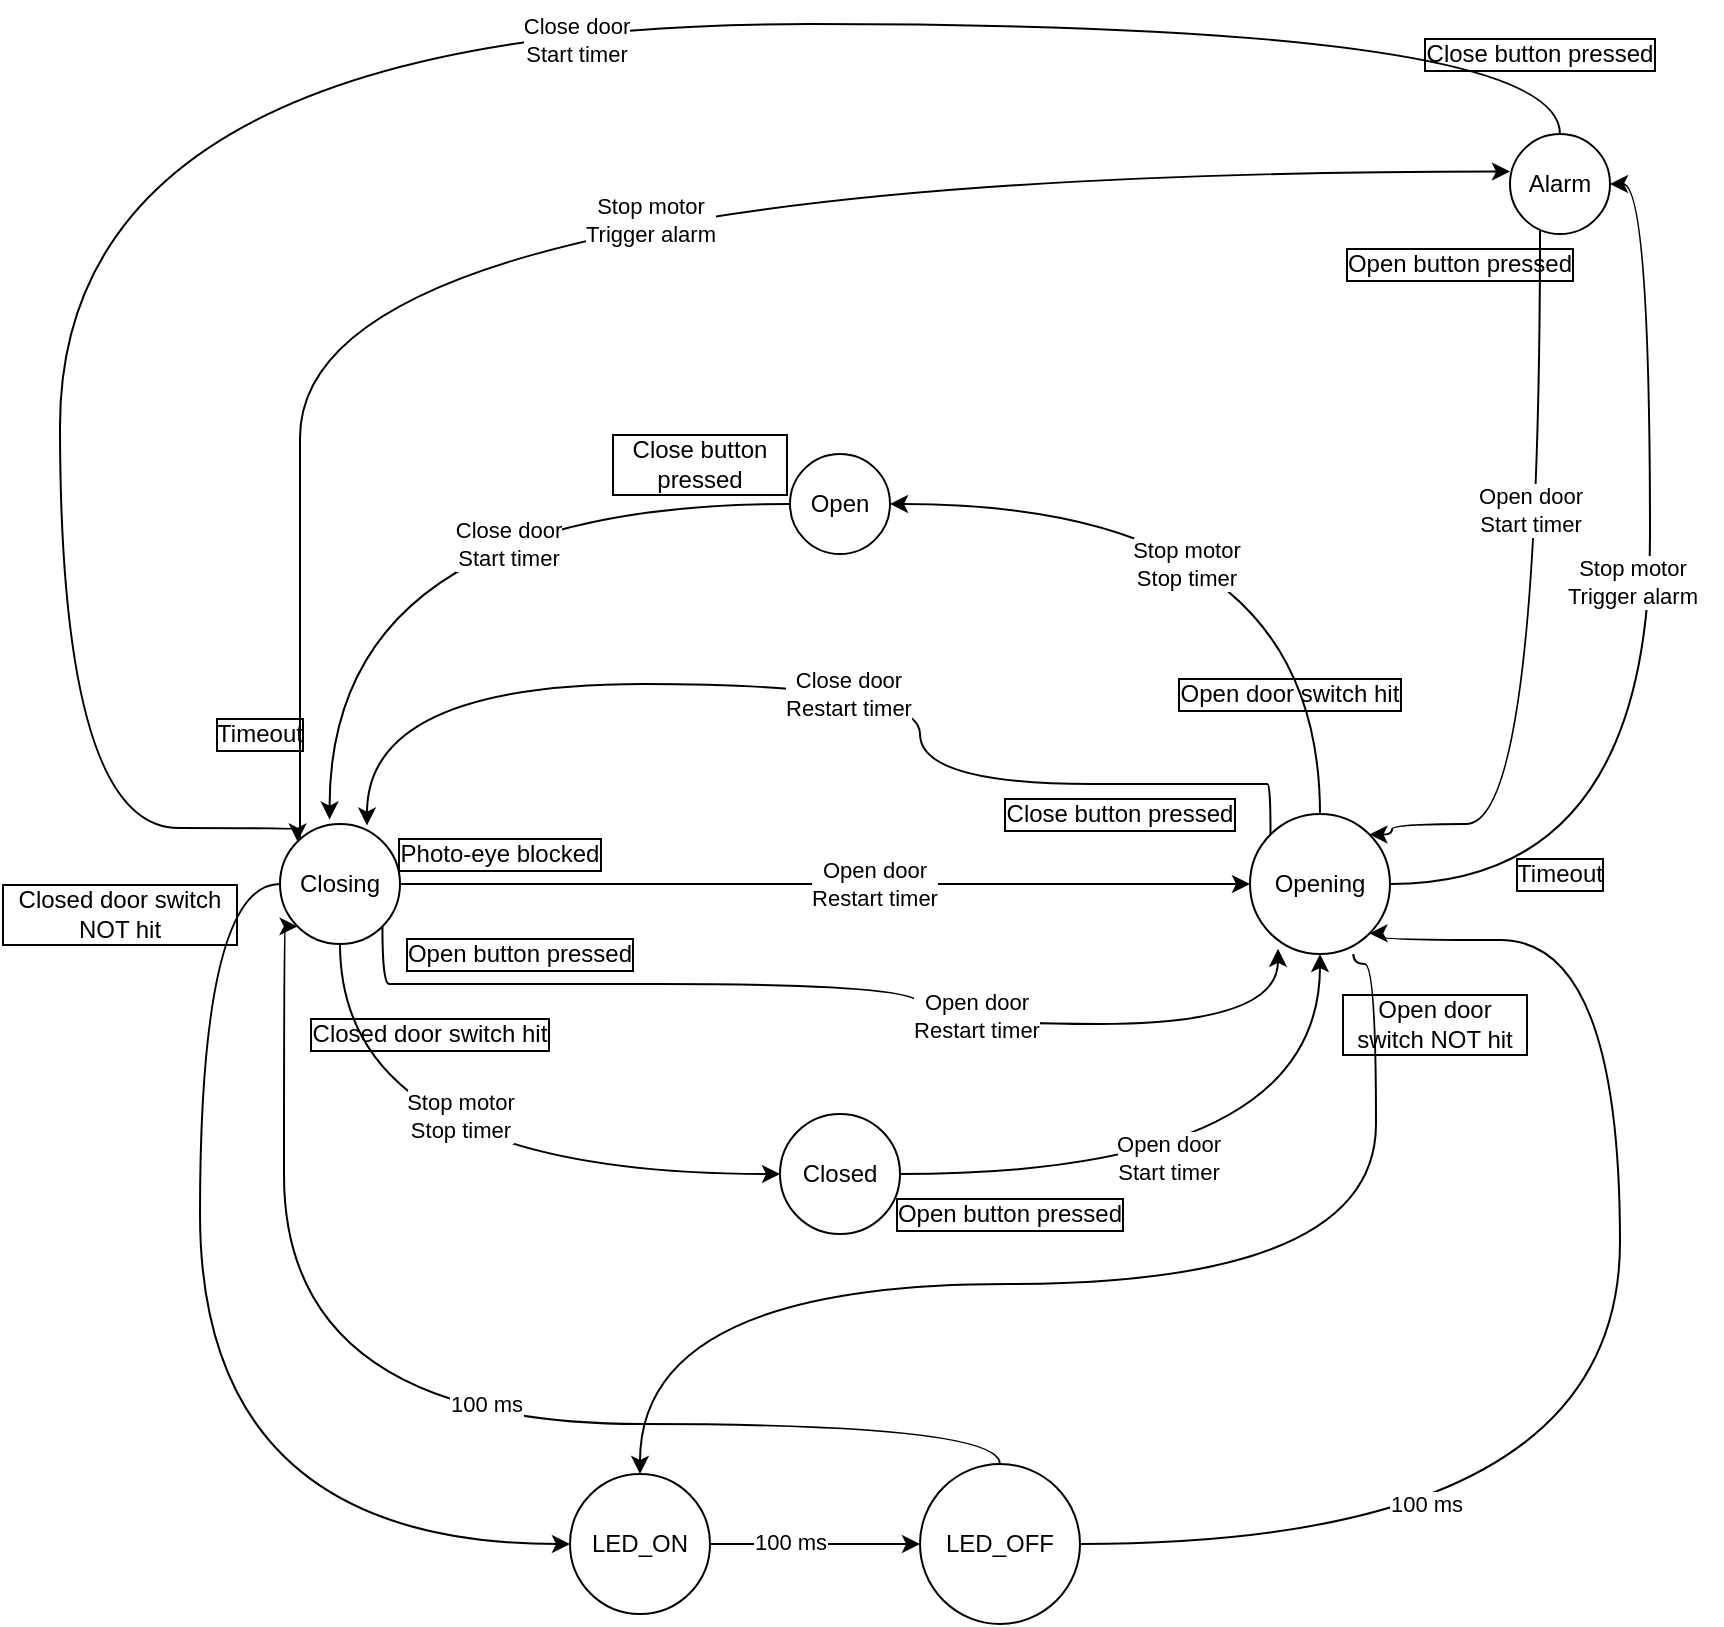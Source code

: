 <mxfile version="20.6.2" type="device"><diagram id="C5RBs43oDa-KdzZeNtuy" name="Page-1"><mxGraphModel dx="1730" dy="1730" grid="1" gridSize="10" guides="1" tooltips="1" connect="1" arrows="1" fold="1" page="1" pageScale="1" pageWidth="827" pageHeight="1169" math="0" shadow="0"><root><mxCell id="WIyWlLk6GJQsqaUBKTNV-0"/><mxCell id="WIyWlLk6GJQsqaUBKTNV-1" parent="WIyWlLk6GJQsqaUBKTNV-0"/><mxCell id="VJo2AUDcr9T1o05i5TyA-7" style="edgeStyle=orthogonalEdgeStyle;curved=1;rounded=0;orthogonalLoop=1;jettySize=auto;html=1;entryX=0.413;entryY=-0.037;entryDx=0;entryDy=0;entryPerimeter=0;" parent="WIyWlLk6GJQsqaUBKTNV-1" source="VJo2AUDcr9T1o05i5TyA-1" target="VJo2AUDcr9T1o05i5TyA-2" edge="1"><mxGeometry relative="1" as="geometry"/></mxCell><mxCell id="8QXPTsqEDjwsBTx2nN1L-10" value="Close door&lt;br&gt;Start timer" style="edgeLabel;html=1;align=center;verticalAlign=middle;resizable=0;points=[];" parent="VJo2AUDcr9T1o05i5TyA-7" vertex="1" connectable="0"><mxGeometry x="-0.13" y="6" width="80" height="40" relative="1" as="geometry"><mxPoint x="-12" y="-6" as="offset"/></mxGeometry></mxCell><mxCell id="VJo2AUDcr9T1o05i5TyA-1" value="Open" style="ellipse;whiteSpace=wrap;html=1;aspect=fixed;" parent="WIyWlLk6GJQsqaUBKTNV-1" vertex="1"><mxGeometry x="275" y="215" width="50" height="50" as="geometry"/></mxCell><mxCell id="VJo2AUDcr9T1o05i5TyA-8" style="edgeStyle=orthogonalEdgeStyle;curved=1;rounded=0;orthogonalLoop=1;jettySize=auto;html=1;entryX=0;entryY=0.5;entryDx=0;entryDy=0;exitX=0.5;exitY=1;exitDx=0;exitDy=0;" parent="WIyWlLk6GJQsqaUBKTNV-1" source="VJo2AUDcr9T1o05i5TyA-2" target="VJo2AUDcr9T1o05i5TyA-3" edge="1"><mxGeometry relative="1" as="geometry"/></mxCell><mxCell id="8QXPTsqEDjwsBTx2nN1L-8" value="Stop motor&lt;br&gt;Stop timer" style="edgeLabel;html=1;align=center;verticalAlign=middle;resizable=0;points=[];" parent="VJo2AUDcr9T1o05i5TyA-8" vertex="1" connectable="0"><mxGeometry x="-0.435" y="22" width="80" height="40" relative="1" as="geometry"><mxPoint x="-2" y="-29" as="offset"/></mxGeometry></mxCell><mxCell id="8QXPTsqEDjwsBTx2nN1L-3" style="edgeStyle=orthogonalEdgeStyle;curved=1;rounded=0;orthogonalLoop=1;jettySize=auto;html=1;entryX=0;entryY=0.375;entryDx=0;entryDy=0;entryPerimeter=0;" parent="WIyWlLk6GJQsqaUBKTNV-1" source="VJo2AUDcr9T1o05i5TyA-2" target="8QXPTsqEDjwsBTx2nN1L-0" edge="1"><mxGeometry relative="1" as="geometry"><Array as="points"><mxPoint x="30" y="340"/><mxPoint x="30" y="120"/></Array></mxGeometry></mxCell><mxCell id="8QXPTsqEDjwsBTx2nN1L-5" value="Stop motor&lt;br&gt;Trigger alarm" style="edgeLabel;html=1;align=center;verticalAlign=middle;resizable=0;points=[];" parent="8QXPTsqEDjwsBTx2nN1L-3" vertex="1" connectable="0"><mxGeometry x="0.083" y="-24" width="90" height="40" relative="1" as="geometry"><mxPoint x="-45" y="-20" as="offset"/></mxGeometry></mxCell><mxCell id="8QXPTsqEDjwsBTx2nN1L-4" style="edgeStyle=orthogonalEdgeStyle;curved=1;rounded=0;orthogonalLoop=1;jettySize=auto;html=1;entryX=0;entryY=0.5;entryDx=0;entryDy=0;" parent="WIyWlLk6GJQsqaUBKTNV-1" source="VJo2AUDcr9T1o05i5TyA-2" target="VJo2AUDcr9T1o05i5TyA-4" edge="1"><mxGeometry relative="1" as="geometry"/></mxCell><mxCell id="8QXPTsqEDjwsBTx2nN1L-11" value="Open door&lt;br&gt;Restart timer" style="edgeLabel;html=1;align=center;verticalAlign=middle;resizable=0;points=[];" parent="8QXPTsqEDjwsBTx2nN1L-4" vertex="1" connectable="0"><mxGeometry x="-0.049" width="90" height="40" relative="1" as="geometry"><mxPoint x="-10" y="-20" as="offset"/></mxGeometry></mxCell><mxCell id="8QXPTsqEDjwsBTx2nN1L-26" style="edgeStyle=orthogonalEdgeStyle;curved=1;rounded=0;orthogonalLoop=1;jettySize=auto;html=1;entryX=0;entryY=0.5;entryDx=0;entryDy=0;" parent="WIyWlLk6GJQsqaUBKTNV-1" source="VJo2AUDcr9T1o05i5TyA-2" target="8QXPTsqEDjwsBTx2nN1L-23" edge="1"><mxGeometry relative="1" as="geometry"><Array as="points"><mxPoint x="-20" y="430"/><mxPoint x="-20" y="760"/></Array></mxGeometry></mxCell><mxCell id="TOwQSqTCi4O5TQMscIi1-3" style="edgeStyle=orthogonalEdgeStyle;curved=1;rounded=0;orthogonalLoop=1;jettySize=auto;html=1;exitX=1;exitY=1;exitDx=0;exitDy=0;entryX=0.2;entryY=0.963;entryDx=0;entryDy=0;entryPerimeter=0;" parent="WIyWlLk6GJQsqaUBKTNV-1" source="VJo2AUDcr9T1o05i5TyA-2" target="VJo2AUDcr9T1o05i5TyA-4" edge="1"><mxGeometry relative="1" as="geometry"><Array as="points"><mxPoint x="78" y="480"/><mxPoint x="340" y="480"/><mxPoint x="340" y="500"/><mxPoint x="516" y="500"/></Array></mxGeometry></mxCell><mxCell id="TOwQSqTCi4O5TQMscIi1-6" value="Open door&lt;br&gt;Restart timer" style="edgeLabel;html=1;align=center;verticalAlign=middle;resizable=0;points=[];" parent="TOwQSqTCi4O5TQMscIi1-3" vertex="1" connectable="0"><mxGeometry x="0.294" y="4" width="90" height="40" relative="1" as="geometry"><mxPoint x="-45" y="-20" as="offset"/></mxGeometry></mxCell><mxCell id="VJo2AUDcr9T1o05i5TyA-2" value="Closing" style="ellipse;whiteSpace=wrap;html=1;aspect=fixed;" parent="WIyWlLk6GJQsqaUBKTNV-1" vertex="1"><mxGeometry x="20" y="400" width="60" height="60" as="geometry"/></mxCell><mxCell id="VJo2AUDcr9T1o05i5TyA-5" style="edgeStyle=orthogonalEdgeStyle;rounded=0;orthogonalLoop=1;jettySize=auto;html=1;entryX=0.5;entryY=1;entryDx=0;entryDy=0;curved=1;" parent="WIyWlLk6GJQsqaUBKTNV-1" source="VJo2AUDcr9T1o05i5TyA-3" target="VJo2AUDcr9T1o05i5TyA-4" edge="1"><mxGeometry relative="1" as="geometry"/></mxCell><mxCell id="8QXPTsqEDjwsBTx2nN1L-9" value="Open door&lt;br&gt;Start timer" style="edgeLabel;html=1;align=center;verticalAlign=middle;resizable=0;points=[];" parent="VJo2AUDcr9T1o05i5TyA-5" vertex="1" connectable="0"><mxGeometry x="-0.167" y="8" width="80" height="40" relative="1" as="geometry"><mxPoint x="-40" y="-20" as="offset"/></mxGeometry></mxCell><mxCell id="VJo2AUDcr9T1o05i5TyA-3" value="Closed" style="ellipse;whiteSpace=wrap;html=1;aspect=fixed;" parent="WIyWlLk6GJQsqaUBKTNV-1" vertex="1"><mxGeometry x="270" y="545" width="60" height="60" as="geometry"/></mxCell><mxCell id="VJo2AUDcr9T1o05i5TyA-6" style="edgeStyle=orthogonalEdgeStyle;curved=1;rounded=0;orthogonalLoop=1;jettySize=auto;html=1;entryX=1;entryY=0.5;entryDx=0;entryDy=0;exitX=0.5;exitY=0;exitDx=0;exitDy=0;" parent="WIyWlLk6GJQsqaUBKTNV-1" source="VJo2AUDcr9T1o05i5TyA-4" target="VJo2AUDcr9T1o05i5TyA-1" edge="1"><mxGeometry relative="1" as="geometry"/></mxCell><mxCell id="8QXPTsqEDjwsBTx2nN1L-7" value="Stop motor&lt;br&gt;Stop timer" style="edgeLabel;html=1;align=center;verticalAlign=middle;resizable=0;points=[];" parent="VJo2AUDcr9T1o05i5TyA-6" vertex="1" connectable="0"><mxGeometry x="0.2" y="11" width="80" height="40" relative="1" as="geometry"><mxPoint x="-40" y="-1" as="offset"/></mxGeometry></mxCell><mxCell id="8QXPTsqEDjwsBTx2nN1L-1" style="edgeStyle=orthogonalEdgeStyle;rounded=0;orthogonalLoop=1;jettySize=auto;html=1;entryX=1;entryY=0.5;entryDx=0;entryDy=0;curved=1;startArrow=none;exitX=1;exitY=0.5;exitDx=0;exitDy=0;" parent="WIyWlLk6GJQsqaUBKTNV-1" source="VJo2AUDcr9T1o05i5TyA-4" target="8QXPTsqEDjwsBTx2nN1L-0" edge="1"><mxGeometry relative="1" as="geometry"><Array as="points"/></mxGeometry></mxCell><mxCell id="8QXPTsqEDjwsBTx2nN1L-6" value="Stop motor&lt;br&gt;Trigger alarm" style="edgeLabel;html=1;align=center;verticalAlign=middle;resizable=0;points=[];" parent="8QXPTsqEDjwsBTx2nN1L-1" vertex="1" connectable="0"><mxGeometry x="0.124" y="9" width="90" height="40" relative="1" as="geometry"><mxPoint x="-45" y="-20" as="offset"/></mxGeometry></mxCell><mxCell id="8QXPTsqEDjwsBTx2nN1L-32" style="edgeStyle=orthogonalEdgeStyle;curved=1;rounded=0;orthogonalLoop=1;jettySize=auto;html=1;exitX=0.738;exitY=1;exitDx=0;exitDy=0;entryX=0.5;entryY=0;entryDx=0;entryDy=0;exitPerimeter=0;" parent="WIyWlLk6GJQsqaUBKTNV-1" source="VJo2AUDcr9T1o05i5TyA-4" target="8QXPTsqEDjwsBTx2nN1L-23" edge="1"><mxGeometry relative="1" as="geometry"><Array as="points"><mxPoint x="568" y="470"/><mxPoint x="568" y="630"/><mxPoint x="200" y="630"/></Array></mxGeometry></mxCell><mxCell id="TOwQSqTCi4O5TQMscIi1-0" style="edgeStyle=orthogonalEdgeStyle;rounded=0;orthogonalLoop=1;jettySize=auto;html=1;exitX=0;exitY=0;exitDx=0;exitDy=0;entryX=0.725;entryY=0.013;entryDx=0;entryDy=0;entryPerimeter=0;curved=1;" parent="WIyWlLk6GJQsqaUBKTNV-1" source="VJo2AUDcr9T1o05i5TyA-4" target="VJo2AUDcr9T1o05i5TyA-2" edge="1"><mxGeometry relative="1" as="geometry"><Array as="points"><mxPoint x="512" y="380"/><mxPoint x="340" y="380"/><mxPoint x="340" y="330"/><mxPoint x="68" y="330"/></Array></mxGeometry></mxCell><mxCell id="TOwQSqTCi4O5TQMscIi1-5" value="Close door&lt;br&gt;Restart timer" style="edgeLabel;html=1;align=center;verticalAlign=middle;resizable=0;points=[];" parent="TOwQSqTCi4O5TQMscIi1-0" vertex="1" connectable="0"><mxGeometry x="-0.041" y="5" width="90" height="40" relative="1" as="geometry"><mxPoint x="-45" y="-20" as="offset"/></mxGeometry></mxCell><mxCell id="VJo2AUDcr9T1o05i5TyA-4" value="Opening" style="ellipse;whiteSpace=wrap;html=1;aspect=fixed;" parent="WIyWlLk6GJQsqaUBKTNV-1" vertex="1"><mxGeometry x="505" y="395" width="70" height="70" as="geometry"/></mxCell><mxCell id="7Yc6fImsXVn3n5VCJ5oX-3" style="edgeStyle=orthogonalEdgeStyle;rounded=0;orthogonalLoop=1;jettySize=auto;html=1;curved=1;entryX=0;entryY=0;entryDx=0;entryDy=0;" parent="WIyWlLk6GJQsqaUBKTNV-1" source="8QXPTsqEDjwsBTx2nN1L-0" target="VJo2AUDcr9T1o05i5TyA-2" edge="1"><mxGeometry relative="1" as="geometry"><Array as="points"><mxPoint x="660"/><mxPoint x="-90"/><mxPoint x="-90" y="402"/></Array></mxGeometry></mxCell><mxCell id="7Yc6fImsXVn3n5VCJ5oX-8" value="Close door&lt;br&gt;Start timer" style="edgeLabel;html=1;align=center;verticalAlign=middle;resizable=0;points=[];" parent="7Yc6fImsXVn3n5VCJ5oX-3" vertex="1" connectable="0"><mxGeometry x="-0.179" y="8" width="80" height="40" relative="1" as="geometry"><mxPoint x="-40" y="-20" as="offset"/></mxGeometry></mxCell><mxCell id="7Yc6fImsXVn3n5VCJ5oX-6" style="edgeStyle=orthogonalEdgeStyle;rounded=0;orthogonalLoop=1;jettySize=auto;html=1;entryX=1;entryY=0;entryDx=0;entryDy=0;curved=1;" parent="WIyWlLk6GJQsqaUBKTNV-1" source="8QXPTsqEDjwsBTx2nN1L-0" target="VJo2AUDcr9T1o05i5TyA-4" edge="1"><mxGeometry relative="1" as="geometry"><Array as="points"><mxPoint x="650" y="400"/><mxPoint x="576" y="400"/><mxPoint x="576" y="405"/></Array></mxGeometry></mxCell><mxCell id="7Yc6fImsXVn3n5VCJ5oX-7" value="Open door&lt;br&gt;Start timer" style="edgeLabel;html=1;align=center;verticalAlign=middle;resizable=0;points=[];" parent="7Yc6fImsXVn3n5VCJ5oX-6" vertex="1" connectable="0"><mxGeometry x="-0.278" y="-5" width="80" height="40" relative="1" as="geometry"><mxPoint x="-40" y="-20" as="offset"/></mxGeometry></mxCell><mxCell id="8QXPTsqEDjwsBTx2nN1L-0" value="Alarm" style="ellipse;whiteSpace=wrap;html=1;aspect=fixed;" parent="WIyWlLk6GJQsqaUBKTNV-1" vertex="1"><mxGeometry x="635" y="55" width="50" height="50" as="geometry"/></mxCell><mxCell id="8QXPTsqEDjwsBTx2nN1L-12" value="Open button pressed" style="text;html=1;strokeColor=none;fillColor=none;align=center;verticalAlign=middle;whiteSpace=wrap;rounded=0;labelBorderColor=default;" parent="WIyWlLk6GJQsqaUBKTNV-1" vertex="1"><mxGeometry x="315" y="580" width="140" height="30" as="geometry"/></mxCell><mxCell id="8QXPTsqEDjwsBTx2nN1L-13" value="Close button pressed" style="text;html=1;strokeColor=none;fillColor=none;align=center;verticalAlign=middle;whiteSpace=wrap;rounded=0;labelBorderColor=default;" parent="WIyWlLk6GJQsqaUBKTNV-1" vertex="1"><mxGeometry x="185" y="200" width="90" height="40" as="geometry"/></mxCell><mxCell id="8QXPTsqEDjwsBTx2nN1L-14" value="Open door switch hit" style="text;html=1;strokeColor=none;fillColor=none;align=center;verticalAlign=middle;whiteSpace=wrap;rounded=0;labelBorderColor=default;" parent="WIyWlLk6GJQsqaUBKTNV-1" vertex="1"><mxGeometry x="460" y="320" width="130" height="30" as="geometry"/></mxCell><mxCell id="8QXPTsqEDjwsBTx2nN1L-15" value="Closed door switch hit" style="text;html=1;strokeColor=none;fillColor=none;align=center;verticalAlign=middle;whiteSpace=wrap;rounded=0;labelBorderColor=default;" parent="WIyWlLk6GJQsqaUBKTNV-1" vertex="1"><mxGeometry x="25" y="490" width="140" height="30" as="geometry"/></mxCell><mxCell id="8QXPTsqEDjwsBTx2nN1L-16" value="Photo-eye blocked" style="text;html=1;strokeColor=none;fillColor=none;align=center;verticalAlign=middle;whiteSpace=wrap;rounded=0;labelBorderColor=default;" parent="WIyWlLk6GJQsqaUBKTNV-1" vertex="1"><mxGeometry x="70" y="400" width="120" height="30" as="geometry"/></mxCell><mxCell id="8QXPTsqEDjwsBTx2nN1L-19" value="Timeout" style="text;html=1;strokeColor=none;fillColor=none;align=center;verticalAlign=middle;whiteSpace=wrap;rounded=0;labelBorderColor=default;" parent="WIyWlLk6GJQsqaUBKTNV-1" vertex="1"><mxGeometry x="-25" y="340" width="70" height="30" as="geometry"/></mxCell><mxCell id="8QXPTsqEDjwsBTx2nN1L-25" style="edgeStyle=orthogonalEdgeStyle;curved=1;rounded=0;orthogonalLoop=1;jettySize=auto;html=1;entryX=0;entryY=0.5;entryDx=0;entryDy=0;" parent="WIyWlLk6GJQsqaUBKTNV-1" source="8QXPTsqEDjwsBTx2nN1L-23" target="8QXPTsqEDjwsBTx2nN1L-24" edge="1"><mxGeometry relative="1" as="geometry"/></mxCell><mxCell id="8QXPTsqEDjwsBTx2nN1L-28" value="100 ms" style="edgeLabel;html=1;align=center;verticalAlign=middle;resizable=0;points=[];" parent="8QXPTsqEDjwsBTx2nN1L-25" vertex="1" connectable="0"><mxGeometry x="-0.24" y="1" width="60" height="30" relative="1" as="geometry"><mxPoint x="-30" y="-15" as="offset"/></mxGeometry></mxCell><mxCell id="8QXPTsqEDjwsBTx2nN1L-23" value="LED_ON" style="ellipse;whiteSpace=wrap;html=1;aspect=fixed;" parent="WIyWlLk6GJQsqaUBKTNV-1" vertex="1"><mxGeometry x="165" y="725" width="70" height="70" as="geometry"/></mxCell><mxCell id="8QXPTsqEDjwsBTx2nN1L-27" style="edgeStyle=orthogonalEdgeStyle;curved=1;rounded=0;orthogonalLoop=1;jettySize=auto;html=1;entryX=0;entryY=1;entryDx=0;entryDy=0;" parent="WIyWlLk6GJQsqaUBKTNV-1" source="8QXPTsqEDjwsBTx2nN1L-24" target="VJo2AUDcr9T1o05i5TyA-2" edge="1"><mxGeometry relative="1" as="geometry"><Array as="points"><mxPoint x="380" y="700"/><mxPoint x="22" y="700"/></Array></mxGeometry></mxCell><mxCell id="dt7MAV6-at3a8CtK2gdn-0" value="100 ms" style="edgeLabel;html=1;align=center;verticalAlign=middle;resizable=0;points=[];" parent="8QXPTsqEDjwsBTx2nN1L-27" vertex="1" connectable="0"><mxGeometry x="-0.126" y="-10" width="60" height="30" relative="1" as="geometry"><mxPoint x="-30" y="-15" as="offset"/></mxGeometry></mxCell><mxCell id="8QXPTsqEDjwsBTx2nN1L-33" style="edgeStyle=orthogonalEdgeStyle;curved=1;rounded=0;orthogonalLoop=1;jettySize=auto;html=1;entryX=1;entryY=1;entryDx=0;entryDy=0;" parent="WIyWlLk6GJQsqaUBKTNV-1" source="8QXPTsqEDjwsBTx2nN1L-24" target="VJo2AUDcr9T1o05i5TyA-4" edge="1"><mxGeometry relative="1" as="geometry"><Array as="points"><mxPoint x="690" y="760"/><mxPoint x="690" y="458"/><mxPoint x="570" y="458"/><mxPoint x="570" y="455"/></Array></mxGeometry></mxCell><mxCell id="dt7MAV6-at3a8CtK2gdn-1" value="100 ms" style="edgeLabel;html=1;align=center;verticalAlign=middle;resizable=0;points=[];" parent="8QXPTsqEDjwsBTx2nN1L-33" vertex="1" connectable="0"><mxGeometry x="-0.507" y="20" width="60" height="30" relative="1" as="geometry"><mxPoint x="-30" y="-15" as="offset"/></mxGeometry></mxCell><mxCell id="8QXPTsqEDjwsBTx2nN1L-24" value="LED_OFF" style="ellipse;whiteSpace=wrap;html=1;aspect=fixed;" parent="WIyWlLk6GJQsqaUBKTNV-1" vertex="1"><mxGeometry x="340" y="720" width="80" height="80" as="geometry"/></mxCell><mxCell id="8QXPTsqEDjwsBTx2nN1L-29" value="Closed door switch NOT hit" style="text;html=1;strokeColor=none;fillColor=none;align=center;verticalAlign=middle;whiteSpace=wrap;rounded=0;labelBorderColor=default;" parent="WIyWlLk6GJQsqaUBKTNV-1" vertex="1"><mxGeometry x="-120" y="425" width="120" height="40" as="geometry"/></mxCell><mxCell id="8QXPTsqEDjwsBTx2nN1L-30" value="Open door switch NOT hit" style="text;html=1;strokeColor=none;fillColor=none;align=center;verticalAlign=middle;whiteSpace=wrap;rounded=0;labelBorderColor=default;" parent="WIyWlLk6GJQsqaUBKTNV-1" vertex="1"><mxGeometry x="550" y="480" width="95" height="40" as="geometry"/></mxCell><mxCell id="8QXPTsqEDjwsBTx2nN1L-34" style="edgeStyle=orthogonalEdgeStyle;curved=1;rounded=0;orthogonalLoop=1;jettySize=auto;html=1;exitX=0.5;exitY=1;exitDx=0;exitDy=0;" parent="WIyWlLk6GJQsqaUBKTNV-1" source="8QXPTsqEDjwsBTx2nN1L-30" target="8QXPTsqEDjwsBTx2nN1L-30" edge="1"><mxGeometry relative="1" as="geometry"/></mxCell><mxCell id="7Yc6fImsXVn3n5VCJ5oX-0" value="Close button pressed" style="text;html=1;strokeColor=none;fillColor=none;align=center;verticalAlign=middle;whiteSpace=wrap;rounded=0;labelBorderColor=default;" parent="WIyWlLk6GJQsqaUBKTNV-1" vertex="1"><mxGeometry x="580" width="140" height="30" as="geometry"/></mxCell><mxCell id="7Yc6fImsXVn3n5VCJ5oX-5" value="Open button pressed" style="text;html=1;strokeColor=none;fillColor=none;align=center;verticalAlign=middle;whiteSpace=wrap;rounded=0;labelBorderColor=default;" parent="WIyWlLk6GJQsqaUBKTNV-1" vertex="1"><mxGeometry x="540" y="105" width="140" height="30" as="geometry"/></mxCell><mxCell id="TOwQSqTCi4O5TQMscIi1-2" value="Close button pressed" style="text;html=1;strokeColor=none;fillColor=none;align=center;verticalAlign=middle;whiteSpace=wrap;rounded=0;labelBorderColor=default;" parent="WIyWlLk6GJQsqaUBKTNV-1" vertex="1"><mxGeometry x="370" y="380" width="140" height="30" as="geometry"/></mxCell><mxCell id="TOwQSqTCi4O5TQMscIi1-4" value="Open button pressed" style="text;html=1;strokeColor=none;fillColor=none;align=center;verticalAlign=middle;whiteSpace=wrap;rounded=0;labelBorderColor=default;" parent="WIyWlLk6GJQsqaUBKTNV-1" vertex="1"><mxGeometry x="70" y="450" width="140" height="30" as="geometry"/></mxCell><mxCell id="8QXPTsqEDjwsBTx2nN1L-20" value="Timeout" style="text;html=1;strokeColor=none;fillColor=none;align=center;verticalAlign=middle;whiteSpace=wrap;rounded=0;labelBorderColor=default;" parent="WIyWlLk6GJQsqaUBKTNV-1" vertex="1"><mxGeometry x="625" y="410" width="70" height="30" as="geometry"/></mxCell></root></mxGraphModel></diagram></mxfile>